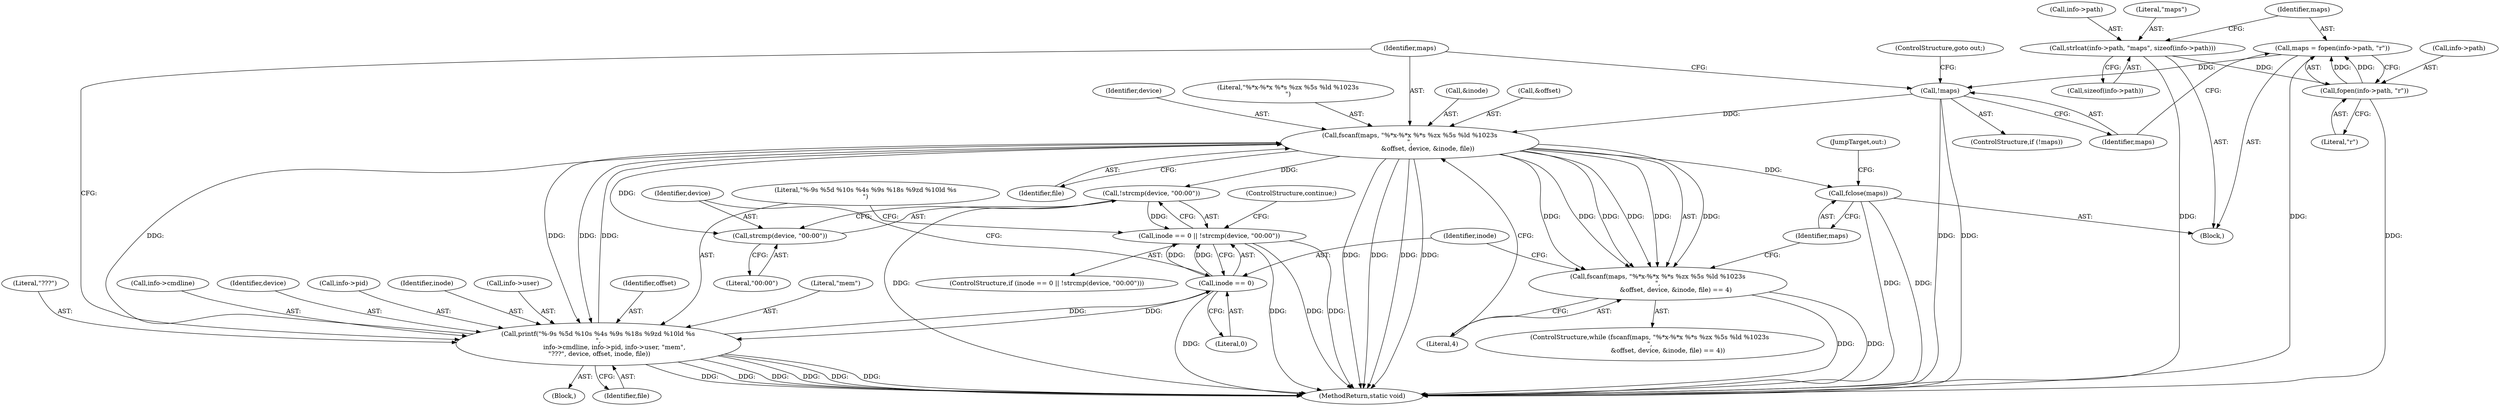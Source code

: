 digraph "0_Android_ae18eb014609948a40e22192b87b10efc680daa7@API" {
"1000117" [label="(Call,maps = fopen(info->path, \"r\"))"];
"1000119" [label="(Call,fopen(info->path, \"r\"))"];
"1000108" [label="(Call,strlcat(info->path, \"maps\", sizeof(info->path)))"];
"1000125" [label="(Call,!maps)"];
"1000130" [label="(Call,fscanf(maps, \"%*x-%*x %*s %zx %5s %ld %1023s\n\",\n                  &offset, device, &inode, file))"];
"1000129" [label="(Call,fscanf(maps, \"%*x-%*x %*s %zx %5s %ld %1023s\n\",\n                  &offset, device, &inode, file) == 4)"];
"1000146" [label="(Call,!strcmp(device, \"00:00\"))"];
"1000142" [label="(Call,inode == 0 || !strcmp(device, \"00:00\"))"];
"1000147" [label="(Call,strcmp(device, \"00:00\"))"];
"1000151" [label="(Call,printf(\"%-9s %5d %10s %4s %9s %18s %9zd %10ld %s\n\",\n                info->cmdline, info->pid, info->user, \"mem\",\n \"???\", device, offset, inode, file))"];
"1000143" [label="(Call,inode == 0)"];
"1000168" [label="(Call,fclose(maps))"];
"1000108" [label="(Call,strlcat(info->path, \"maps\", sizeof(info->path)))"];
"1000130" [label="(Call,fscanf(maps, \"%*x-%*x %*s %zx %5s %ld %1023s\n\",\n                  &offset, device, &inode, file))"];
"1000109" [label="(Call,info->path)"];
"1000142" [label="(Call,inode == 0 || !strcmp(device, \"00:00\"))"];
"1000117" [label="(Call,maps = fopen(info->path, \"r\"))"];
"1000125" [label="(Call,!maps)"];
"1000102" [label="(Block,)"];
"1000138" [label="(Identifier,file)"];
"1000145" [label="(Literal,0)"];
"1000170" [label="(JumpTarget,out:)"];
"1000163" [label="(Literal,\"???\")"];
"1000151" [label="(Call,printf(\"%-9s %5d %10s %4s %9s %18s %9zd %10ld %s\n\",\n                info->cmdline, info->pid, info->user, \"mem\",\n \"???\", device, offset, inode, file))"];
"1000136" [label="(Call,&inode)"];
"1000167" [label="(Identifier,file)"];
"1000120" [label="(Call,info->path)"];
"1000180" [label="(MethodReturn,static void)"];
"1000144" [label="(Identifier,inode)"];
"1000166" [label="(Identifier,inode)"];
"1000127" [label="(ControlStructure,goto out;)"];
"1000119" [label="(Call,fopen(info->path, \"r\"))"];
"1000124" [label="(ControlStructure,if (!maps))"];
"1000133" [label="(Call,&offset)"];
"1000118" [label="(Identifier,maps)"];
"1000113" [label="(Call,sizeof(info->path))"];
"1000141" [label="(ControlStructure,if (inode == 0 || !strcmp(device, \"00:00\")))"];
"1000135" [label="(Identifier,device)"];
"1000129" [label="(Call,fscanf(maps, \"%*x-%*x %*s %zx %5s %ld %1023s\n\",\n                  &offset, device, &inode, file) == 4)"];
"1000123" [label="(Literal,\"r\")"];
"1000147" [label="(Call,strcmp(device, \"00:00\"))"];
"1000168" [label="(Call,fclose(maps))"];
"1000156" [label="(Call,info->pid)"];
"1000131" [label="(Identifier,maps)"];
"1000150" [label="(ControlStructure,continue;)"];
"1000152" [label="(Literal,\"%-9s %5d %10s %4s %9s %18s %9zd %10ld %s\n\")"];
"1000112" [label="(Literal,\"maps\")"];
"1000159" [label="(Call,info->user)"];
"1000128" [label="(ControlStructure,while (fscanf(maps, \"%*x-%*x %*s %zx %5s %ld %1023s\n\",\n                  &offset, device, &inode, file) == 4))"];
"1000165" [label="(Identifier,offset)"];
"1000149" [label="(Literal,\"00:00\")"];
"1000148" [label="(Identifier,device)"];
"1000139" [label="(Literal,4)"];
"1000169" [label="(Identifier,maps)"];
"1000164" [label="(Identifier,device)"];
"1000143" [label="(Call,inode == 0)"];
"1000162" [label="(Literal,\"mem\")"];
"1000126" [label="(Identifier,maps)"];
"1000146" [label="(Call,!strcmp(device, \"00:00\"))"];
"1000132" [label="(Literal,\"%*x-%*x %*s %zx %5s %ld %1023s\n\")"];
"1000153" [label="(Call,info->cmdline)"];
"1000140" [label="(Block,)"];
"1000117" -> "1000102"  [label="AST: "];
"1000117" -> "1000119"  [label="CFG: "];
"1000118" -> "1000117"  [label="AST: "];
"1000119" -> "1000117"  [label="AST: "];
"1000126" -> "1000117"  [label="CFG: "];
"1000117" -> "1000180"  [label="DDG: "];
"1000119" -> "1000117"  [label="DDG: "];
"1000119" -> "1000117"  [label="DDG: "];
"1000117" -> "1000125"  [label="DDG: "];
"1000119" -> "1000123"  [label="CFG: "];
"1000120" -> "1000119"  [label="AST: "];
"1000123" -> "1000119"  [label="AST: "];
"1000119" -> "1000180"  [label="DDG: "];
"1000108" -> "1000119"  [label="DDG: "];
"1000108" -> "1000102"  [label="AST: "];
"1000108" -> "1000113"  [label="CFG: "];
"1000109" -> "1000108"  [label="AST: "];
"1000112" -> "1000108"  [label="AST: "];
"1000113" -> "1000108"  [label="AST: "];
"1000118" -> "1000108"  [label="CFG: "];
"1000108" -> "1000180"  [label="DDG: "];
"1000125" -> "1000124"  [label="AST: "];
"1000125" -> "1000126"  [label="CFG: "];
"1000126" -> "1000125"  [label="AST: "];
"1000127" -> "1000125"  [label="CFG: "];
"1000131" -> "1000125"  [label="CFG: "];
"1000125" -> "1000180"  [label="DDG: "];
"1000125" -> "1000180"  [label="DDG: "];
"1000125" -> "1000130"  [label="DDG: "];
"1000130" -> "1000129"  [label="AST: "];
"1000130" -> "1000138"  [label="CFG: "];
"1000131" -> "1000130"  [label="AST: "];
"1000132" -> "1000130"  [label="AST: "];
"1000133" -> "1000130"  [label="AST: "];
"1000135" -> "1000130"  [label="AST: "];
"1000136" -> "1000130"  [label="AST: "];
"1000138" -> "1000130"  [label="AST: "];
"1000139" -> "1000130"  [label="CFG: "];
"1000130" -> "1000180"  [label="DDG: "];
"1000130" -> "1000180"  [label="DDG: "];
"1000130" -> "1000180"  [label="DDG: "];
"1000130" -> "1000180"  [label="DDG: "];
"1000130" -> "1000129"  [label="DDG: "];
"1000130" -> "1000129"  [label="DDG: "];
"1000130" -> "1000129"  [label="DDG: "];
"1000130" -> "1000129"  [label="DDG: "];
"1000130" -> "1000129"  [label="DDG: "];
"1000130" -> "1000129"  [label="DDG: "];
"1000151" -> "1000130"  [label="DDG: "];
"1000151" -> "1000130"  [label="DDG: "];
"1000130" -> "1000146"  [label="DDG: "];
"1000130" -> "1000147"  [label="DDG: "];
"1000130" -> "1000151"  [label="DDG: "];
"1000130" -> "1000151"  [label="DDG: "];
"1000130" -> "1000168"  [label="DDG: "];
"1000129" -> "1000128"  [label="AST: "];
"1000129" -> "1000139"  [label="CFG: "];
"1000139" -> "1000129"  [label="AST: "];
"1000144" -> "1000129"  [label="CFG: "];
"1000169" -> "1000129"  [label="CFG: "];
"1000129" -> "1000180"  [label="DDG: "];
"1000129" -> "1000180"  [label="DDG: "];
"1000146" -> "1000142"  [label="AST: "];
"1000146" -> "1000147"  [label="CFG: "];
"1000147" -> "1000146"  [label="AST: "];
"1000142" -> "1000146"  [label="CFG: "];
"1000146" -> "1000180"  [label="DDG: "];
"1000146" -> "1000142"  [label="DDG: "];
"1000142" -> "1000141"  [label="AST: "];
"1000142" -> "1000143"  [label="CFG: "];
"1000143" -> "1000142"  [label="AST: "];
"1000150" -> "1000142"  [label="CFG: "];
"1000152" -> "1000142"  [label="CFG: "];
"1000142" -> "1000180"  [label="DDG: "];
"1000142" -> "1000180"  [label="DDG: "];
"1000142" -> "1000180"  [label="DDG: "];
"1000143" -> "1000142"  [label="DDG: "];
"1000143" -> "1000142"  [label="DDG: "];
"1000147" -> "1000149"  [label="CFG: "];
"1000148" -> "1000147"  [label="AST: "];
"1000149" -> "1000147"  [label="AST: "];
"1000151" -> "1000140"  [label="AST: "];
"1000151" -> "1000167"  [label="CFG: "];
"1000152" -> "1000151"  [label="AST: "];
"1000153" -> "1000151"  [label="AST: "];
"1000156" -> "1000151"  [label="AST: "];
"1000159" -> "1000151"  [label="AST: "];
"1000162" -> "1000151"  [label="AST: "];
"1000163" -> "1000151"  [label="AST: "];
"1000164" -> "1000151"  [label="AST: "];
"1000165" -> "1000151"  [label="AST: "];
"1000166" -> "1000151"  [label="AST: "];
"1000167" -> "1000151"  [label="AST: "];
"1000131" -> "1000151"  [label="CFG: "];
"1000151" -> "1000180"  [label="DDG: "];
"1000151" -> "1000180"  [label="DDG: "];
"1000151" -> "1000180"  [label="DDG: "];
"1000151" -> "1000180"  [label="DDG: "];
"1000151" -> "1000180"  [label="DDG: "];
"1000151" -> "1000180"  [label="DDG: "];
"1000151" -> "1000143"  [label="DDG: "];
"1000143" -> "1000151"  [label="DDG: "];
"1000143" -> "1000145"  [label="CFG: "];
"1000144" -> "1000143"  [label="AST: "];
"1000145" -> "1000143"  [label="AST: "];
"1000148" -> "1000143"  [label="CFG: "];
"1000143" -> "1000180"  [label="DDG: "];
"1000168" -> "1000102"  [label="AST: "];
"1000168" -> "1000169"  [label="CFG: "];
"1000169" -> "1000168"  [label="AST: "];
"1000170" -> "1000168"  [label="CFG: "];
"1000168" -> "1000180"  [label="DDG: "];
"1000168" -> "1000180"  [label="DDG: "];
}
